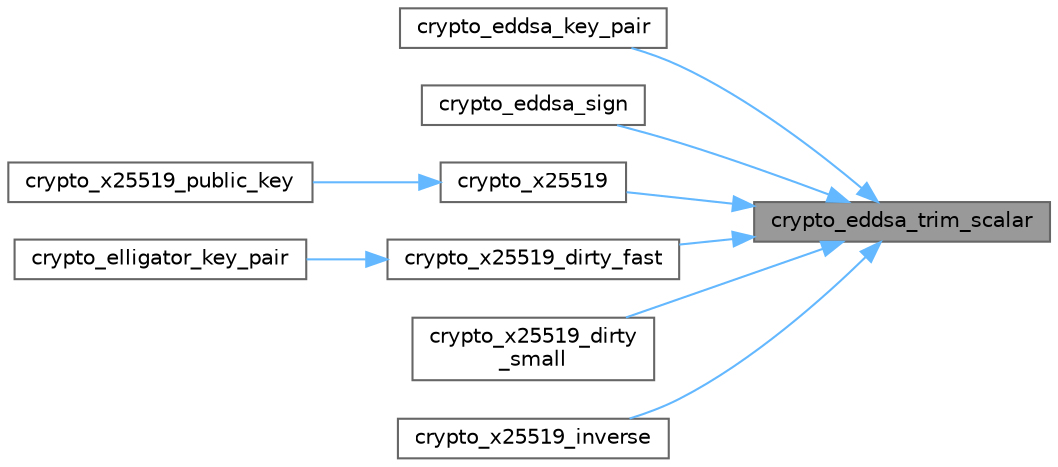 digraph "crypto_eddsa_trim_scalar"
{
 // LATEX_PDF_SIZE
  bgcolor="transparent";
  edge [fontname=Helvetica,fontsize=10,labelfontname=Helvetica,labelfontsize=10];
  node [fontname=Helvetica,fontsize=10,shape=box,height=0.2,width=0.4];
  rankdir="RL";
  Node1 [id="Node000001",label="crypto_eddsa_trim_scalar",height=0.2,width=0.4,color="gray40", fillcolor="grey60", style="filled", fontcolor="black",tooltip=" "];
  Node1 -> Node2 [id="edge1_Node000001_Node000002",dir="back",color="steelblue1",style="solid",tooltip=" "];
  Node2 [id="Node000002",label="crypto_eddsa_key_pair",height=0.2,width=0.4,color="grey40", fillcolor="white", style="filled",URL="$monocypher_8c.html#a1704273c3a34f2491a79feaf9629d6d1",tooltip=" "];
  Node1 -> Node3 [id="edge2_Node000001_Node000003",dir="back",color="steelblue1",style="solid",tooltip=" "];
  Node3 [id="Node000003",label="crypto_eddsa_sign",height=0.2,width=0.4,color="grey40", fillcolor="white", style="filled",URL="$monocypher_8c.html#ac49180579088684e350bea594674c488",tooltip=" "];
  Node1 -> Node4 [id="edge3_Node000001_Node000004",dir="back",color="steelblue1",style="solid",tooltip=" "];
  Node4 [id="Node000004",label="crypto_x25519",height=0.2,width=0.4,color="grey40", fillcolor="white", style="filled",URL="$monocypher_8c.html#a297c5caead6b2a62437c81bef875faa6",tooltip=" "];
  Node4 -> Node5 [id="edge4_Node000004_Node000005",dir="back",color="steelblue1",style="solid",tooltip=" "];
  Node5 [id="Node000005",label="crypto_x25519_public_key",height=0.2,width=0.4,color="grey40", fillcolor="white", style="filled",URL="$monocypher_8c.html#a17eaafdb62f01899fd7769bf728900f8",tooltip=" "];
  Node1 -> Node6 [id="edge5_Node000001_Node000006",dir="back",color="steelblue1",style="solid",tooltip=" "];
  Node6 [id="Node000006",label="crypto_x25519_dirty_fast",height=0.2,width=0.4,color="grey40", fillcolor="white", style="filled",URL="$monocypher_8c.html#a3d723cc737498990cd6f36db997bcfc9",tooltip=" "];
  Node6 -> Node7 [id="edge6_Node000006_Node000007",dir="back",color="steelblue1",style="solid",tooltip=" "];
  Node7 [id="Node000007",label="crypto_elligator_key_pair",height=0.2,width=0.4,color="grey40", fillcolor="white", style="filled",URL="$monocypher_8c.html#ae5cd2800e912db5d8af4716b8093f151",tooltip=" "];
  Node1 -> Node8 [id="edge7_Node000001_Node000008",dir="back",color="steelblue1",style="solid",tooltip=" "];
  Node8 [id="Node000008",label="crypto_x25519_dirty\l_small",height=0.2,width=0.4,color="grey40", fillcolor="white", style="filled",URL="$monocypher_8c.html#aac91b6b4254ad5c3716e38582ddd44f9",tooltip=" "];
  Node1 -> Node9 [id="edge8_Node000001_Node000009",dir="back",color="steelblue1",style="solid",tooltip=" "];
  Node9 [id="Node000009",label="crypto_x25519_inverse",height=0.2,width=0.4,color="grey40", fillcolor="white", style="filled",URL="$monocypher_8c.html#a40d1e320cac9b8b4348899d2d66fdbb1",tooltip=" "];
}
